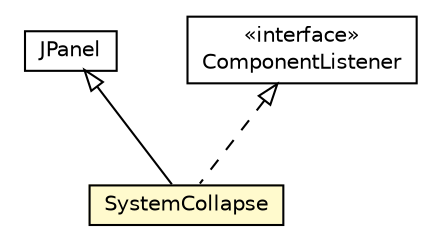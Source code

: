 #!/usr/local/bin/dot
#
# Class diagram 
# Generated by UMLGraph version R5_6-24-gf6e263 (http://www.umlgraph.org/)
#

digraph G {
	edge [fontname="Helvetica",fontsize=10,labelfontname="Helvetica",labelfontsize=10];
	node [fontname="Helvetica",fontsize=10,shape=plaintext];
	nodesep=0.25;
	ranksep=0.5;
	// org.universAAL.ui.gui.swing.bluesteelLAF.support.collapsable.SystemCollapse
	c7911068 [label=<<table title="org.universAAL.ui.gui.swing.bluesteelLAF.support.collapsable.SystemCollapse" border="0" cellborder="1" cellspacing="0" cellpadding="2" port="p" bgcolor="lemonChiffon" href="./SystemCollapse.html">
		<tr><td><table border="0" cellspacing="0" cellpadding="1">
<tr><td align="center" balign="center"> SystemCollapse </td></tr>
		</table></td></tr>
		</table>>, URL="./SystemCollapse.html", fontname="Helvetica", fontcolor="black", fontsize=10.0];
	//org.universAAL.ui.gui.swing.bluesteelLAF.support.collapsable.SystemCollapse extends javax.swing.JPanel
	c7911598:p -> c7911068:p [dir=back,arrowtail=empty];
	//org.universAAL.ui.gui.swing.bluesteelLAF.support.collapsable.SystemCollapse implements java.awt.event.ComponentListener
	c7911599:p -> c7911068:p [dir=back,arrowtail=empty,style=dashed];
	// javax.swing.JPanel
	c7911598 [label=<<table title="javax.swing.JPanel" border="0" cellborder="1" cellspacing="0" cellpadding="2" port="p" href="http://java.sun.com/j2se/1.4.2/docs/api/javax/swing/JPanel.html">
		<tr><td><table border="0" cellspacing="0" cellpadding="1">
<tr><td align="center" balign="center"> JPanel </td></tr>
		</table></td></tr>
		</table>>, URL="http://java.sun.com/j2se/1.4.2/docs/api/javax/swing/JPanel.html", fontname="Helvetica", fontcolor="black", fontsize=10.0];
	// java.awt.event.ComponentListener
	c7911599 [label=<<table title="java.awt.event.ComponentListener" border="0" cellborder="1" cellspacing="0" cellpadding="2" port="p" href="http://java.sun.com/j2se/1.4.2/docs/api/java/awt/event/ComponentListener.html">
		<tr><td><table border="0" cellspacing="0" cellpadding="1">
<tr><td align="center" balign="center"> &#171;interface&#187; </td></tr>
<tr><td align="center" balign="center"> ComponentListener </td></tr>
		</table></td></tr>
		</table>>, URL="http://java.sun.com/j2se/1.4.2/docs/api/java/awt/event/ComponentListener.html", fontname="Helvetica", fontcolor="black", fontsize=10.0];
}

